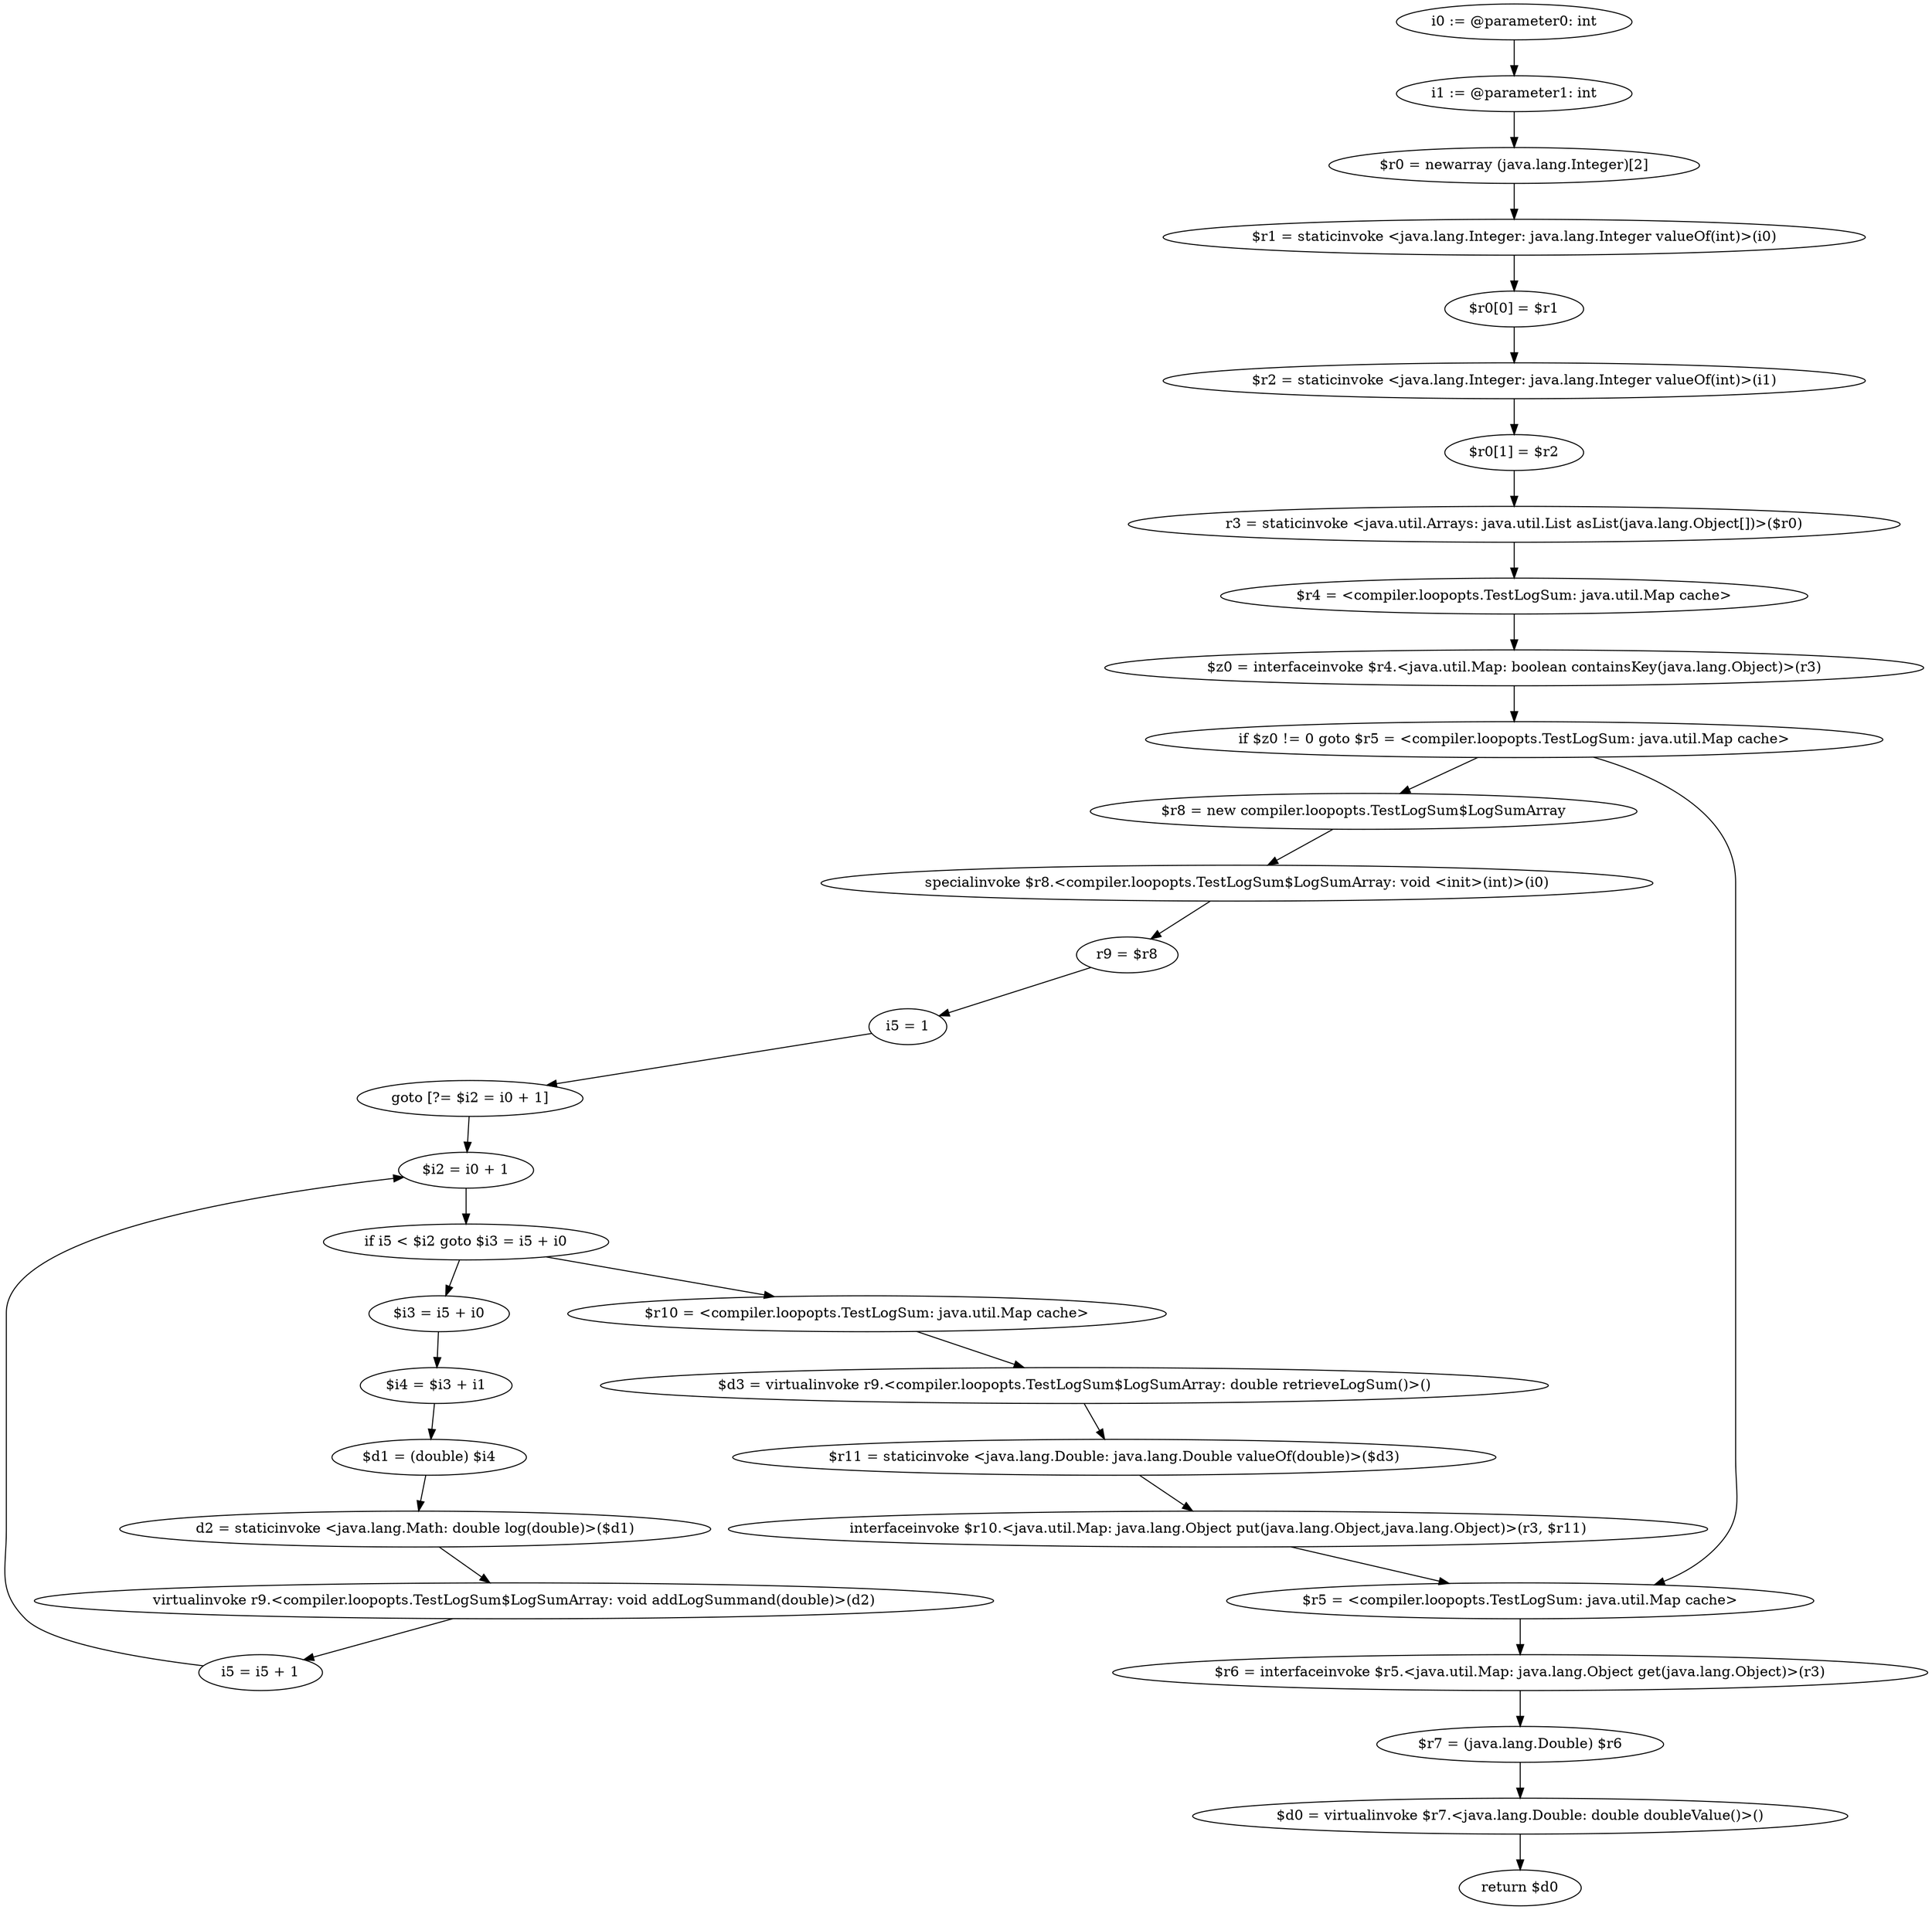 digraph "unitGraph" {
    "i0 := @parameter0: int"
    "i1 := @parameter1: int"
    "$r0 = newarray (java.lang.Integer)[2]"
    "$r1 = staticinvoke <java.lang.Integer: java.lang.Integer valueOf(int)>(i0)"
    "$r0[0] = $r1"
    "$r2 = staticinvoke <java.lang.Integer: java.lang.Integer valueOf(int)>(i1)"
    "$r0[1] = $r2"
    "r3 = staticinvoke <java.util.Arrays: java.util.List asList(java.lang.Object[])>($r0)"
    "$r4 = <compiler.loopopts.TestLogSum: java.util.Map cache>"
    "$z0 = interfaceinvoke $r4.<java.util.Map: boolean containsKey(java.lang.Object)>(r3)"
    "if $z0 != 0 goto $r5 = <compiler.loopopts.TestLogSum: java.util.Map cache>"
    "$r8 = new compiler.loopopts.TestLogSum$LogSumArray"
    "specialinvoke $r8.<compiler.loopopts.TestLogSum$LogSumArray: void <init>(int)>(i0)"
    "r9 = $r8"
    "i5 = 1"
    "goto [?= $i2 = i0 + 1]"
    "$i3 = i5 + i0"
    "$i4 = $i3 + i1"
    "$d1 = (double) $i4"
    "d2 = staticinvoke <java.lang.Math: double log(double)>($d1)"
    "virtualinvoke r9.<compiler.loopopts.TestLogSum$LogSumArray: void addLogSummand(double)>(d2)"
    "i5 = i5 + 1"
    "$i2 = i0 + 1"
    "if i5 < $i2 goto $i3 = i5 + i0"
    "$r10 = <compiler.loopopts.TestLogSum: java.util.Map cache>"
    "$d3 = virtualinvoke r9.<compiler.loopopts.TestLogSum$LogSumArray: double retrieveLogSum()>()"
    "$r11 = staticinvoke <java.lang.Double: java.lang.Double valueOf(double)>($d3)"
    "interfaceinvoke $r10.<java.util.Map: java.lang.Object put(java.lang.Object,java.lang.Object)>(r3, $r11)"
    "$r5 = <compiler.loopopts.TestLogSum: java.util.Map cache>"
    "$r6 = interfaceinvoke $r5.<java.util.Map: java.lang.Object get(java.lang.Object)>(r3)"
    "$r7 = (java.lang.Double) $r6"
    "$d0 = virtualinvoke $r7.<java.lang.Double: double doubleValue()>()"
    "return $d0"
    "i0 := @parameter0: int"->"i1 := @parameter1: int";
    "i1 := @parameter1: int"->"$r0 = newarray (java.lang.Integer)[2]";
    "$r0 = newarray (java.lang.Integer)[2]"->"$r1 = staticinvoke <java.lang.Integer: java.lang.Integer valueOf(int)>(i0)";
    "$r1 = staticinvoke <java.lang.Integer: java.lang.Integer valueOf(int)>(i0)"->"$r0[0] = $r1";
    "$r0[0] = $r1"->"$r2 = staticinvoke <java.lang.Integer: java.lang.Integer valueOf(int)>(i1)";
    "$r2 = staticinvoke <java.lang.Integer: java.lang.Integer valueOf(int)>(i1)"->"$r0[1] = $r2";
    "$r0[1] = $r2"->"r3 = staticinvoke <java.util.Arrays: java.util.List asList(java.lang.Object[])>($r0)";
    "r3 = staticinvoke <java.util.Arrays: java.util.List asList(java.lang.Object[])>($r0)"->"$r4 = <compiler.loopopts.TestLogSum: java.util.Map cache>";
    "$r4 = <compiler.loopopts.TestLogSum: java.util.Map cache>"->"$z0 = interfaceinvoke $r4.<java.util.Map: boolean containsKey(java.lang.Object)>(r3)";
    "$z0 = interfaceinvoke $r4.<java.util.Map: boolean containsKey(java.lang.Object)>(r3)"->"if $z0 != 0 goto $r5 = <compiler.loopopts.TestLogSum: java.util.Map cache>";
    "if $z0 != 0 goto $r5 = <compiler.loopopts.TestLogSum: java.util.Map cache>"->"$r8 = new compiler.loopopts.TestLogSum$LogSumArray";
    "if $z0 != 0 goto $r5 = <compiler.loopopts.TestLogSum: java.util.Map cache>"->"$r5 = <compiler.loopopts.TestLogSum: java.util.Map cache>";
    "$r8 = new compiler.loopopts.TestLogSum$LogSumArray"->"specialinvoke $r8.<compiler.loopopts.TestLogSum$LogSumArray: void <init>(int)>(i0)";
    "specialinvoke $r8.<compiler.loopopts.TestLogSum$LogSumArray: void <init>(int)>(i0)"->"r9 = $r8";
    "r9 = $r8"->"i5 = 1";
    "i5 = 1"->"goto [?= $i2 = i0 + 1]";
    "goto [?= $i2 = i0 + 1]"->"$i2 = i0 + 1";
    "$i3 = i5 + i0"->"$i4 = $i3 + i1";
    "$i4 = $i3 + i1"->"$d1 = (double) $i4";
    "$d1 = (double) $i4"->"d2 = staticinvoke <java.lang.Math: double log(double)>($d1)";
    "d2 = staticinvoke <java.lang.Math: double log(double)>($d1)"->"virtualinvoke r9.<compiler.loopopts.TestLogSum$LogSumArray: void addLogSummand(double)>(d2)";
    "virtualinvoke r9.<compiler.loopopts.TestLogSum$LogSumArray: void addLogSummand(double)>(d2)"->"i5 = i5 + 1";
    "i5 = i5 + 1"->"$i2 = i0 + 1";
    "$i2 = i0 + 1"->"if i5 < $i2 goto $i3 = i5 + i0";
    "if i5 < $i2 goto $i3 = i5 + i0"->"$r10 = <compiler.loopopts.TestLogSum: java.util.Map cache>";
    "if i5 < $i2 goto $i3 = i5 + i0"->"$i3 = i5 + i0";
    "$r10 = <compiler.loopopts.TestLogSum: java.util.Map cache>"->"$d3 = virtualinvoke r9.<compiler.loopopts.TestLogSum$LogSumArray: double retrieveLogSum()>()";
    "$d3 = virtualinvoke r9.<compiler.loopopts.TestLogSum$LogSumArray: double retrieveLogSum()>()"->"$r11 = staticinvoke <java.lang.Double: java.lang.Double valueOf(double)>($d3)";
    "$r11 = staticinvoke <java.lang.Double: java.lang.Double valueOf(double)>($d3)"->"interfaceinvoke $r10.<java.util.Map: java.lang.Object put(java.lang.Object,java.lang.Object)>(r3, $r11)";
    "interfaceinvoke $r10.<java.util.Map: java.lang.Object put(java.lang.Object,java.lang.Object)>(r3, $r11)"->"$r5 = <compiler.loopopts.TestLogSum: java.util.Map cache>";
    "$r5 = <compiler.loopopts.TestLogSum: java.util.Map cache>"->"$r6 = interfaceinvoke $r5.<java.util.Map: java.lang.Object get(java.lang.Object)>(r3)";
    "$r6 = interfaceinvoke $r5.<java.util.Map: java.lang.Object get(java.lang.Object)>(r3)"->"$r7 = (java.lang.Double) $r6";
    "$r7 = (java.lang.Double) $r6"->"$d0 = virtualinvoke $r7.<java.lang.Double: double doubleValue()>()";
    "$d0 = virtualinvoke $r7.<java.lang.Double: double doubleValue()>()"->"return $d0";
}
